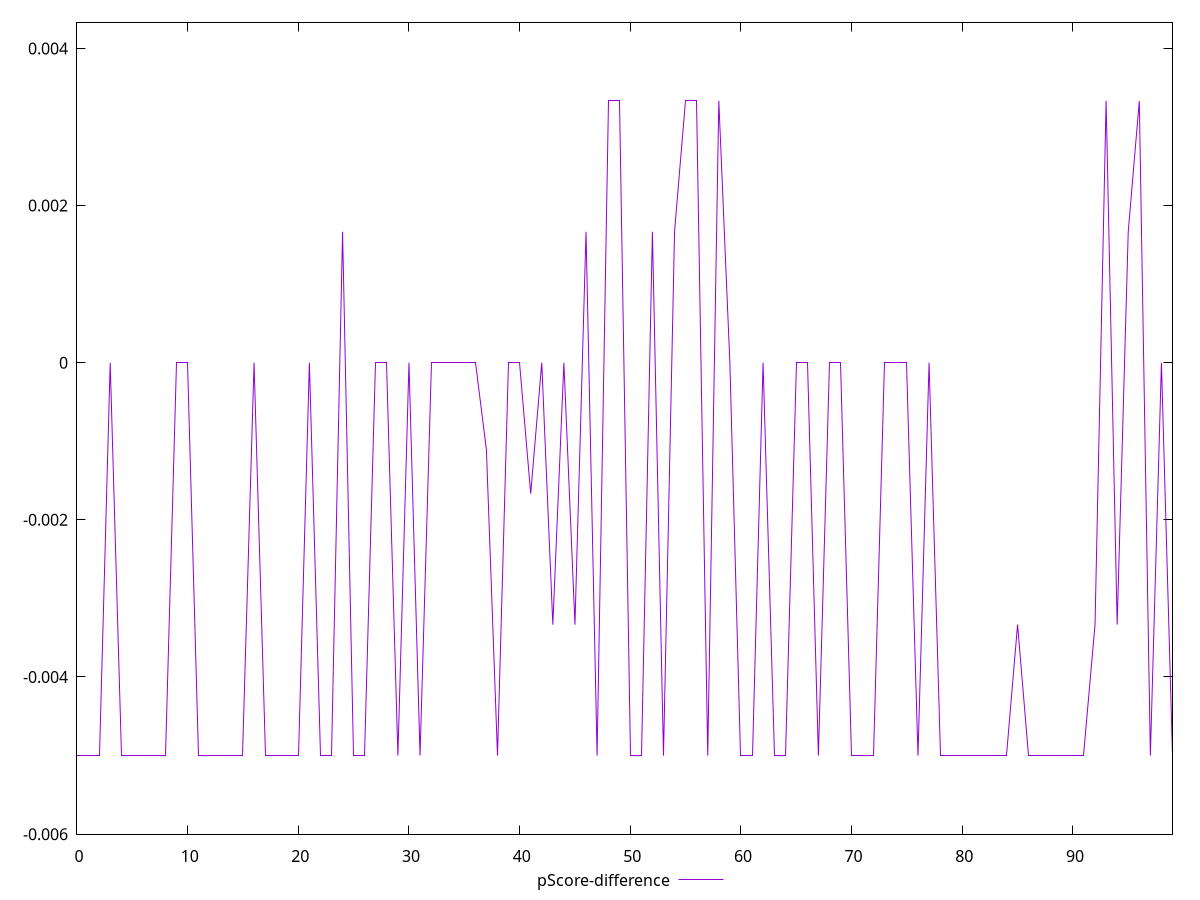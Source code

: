 reset

$pScoreDifference <<EOF
0 -0.0050000000000000044
1 -0.0050000000000000044
2 -0.0050000000000000044
3 0
4 -0.0050000000000000044
5 -0.0050000000000000044
6 -0.0050000000000000044
7 -0.0050000000000000044
8 -0.0050000000000000044
9 0
10 0
11 -0.0050000000000000044
12 -0.0050000000000000044
13 -0.0050000000000000044
14 -0.0050000000000000044
15 -0.0050000000000000044
16 0
17 -0.0050000000000000044
18 -0.0050000000000000044
19 -0.0050000000000000044
20 -0.0050000000000000044
21 0
22 -0.0050000000000000044
23 -0.0050000000000000044
24 0.0016666666666665941
25 -0.0050000000000000044
26 -0.0050000000000000044
27 0
28 0
29 -0.0050000000000000044
30 0
31 -0.0050000000000000044
32 0
33 0
34 0
35 0
36 0
37 -0.0011111111111110628
38 -0.0050000000000000044
39 0
40 0
41 -0.0016666666666665941
42 0
43 -0.0033333333333334103
44 0
45 -0.0033333333333332993
46 0.0016666666666665941
47 -0.0050000000000000044
48 0.0033333333333332993
49 0.0033333333333332993
50 -0.0050000000000000044
51 -0.0050000000000000044
52 0.0016666666666667052
53 -0.0050000000000000044
54 0.0016666666666667052
55 0.0033333333333332993
56 0.0033333333333332993
57 -0.0050000000000000044
58 0.0033333333333332993
59 0
60 -0.0050000000000000044
61 -0.0050000000000000044
62 0
63 -0.0050000000000000044
64 -0.0050000000000000044
65 0
66 0
67 -0.0050000000000000044
68 0
69 0
70 -0.0050000000000000044
71 -0.0050000000000000044
72 -0.0050000000000000044
73 0
74 0
75 0
76 -0.0050000000000000044
77 0
78 -0.0050000000000000044
79 -0.0050000000000000044
80 -0.0050000000000000044
81 -0.0050000000000000044
82 -0.0050000000000000044
83 -0.0050000000000000044
84 -0.0050000000000000044
85 -0.0033333333333334103
86 -0.0050000000000000044
87 -0.0050000000000000044
88 -0.0050000000000000044
89 -0.0050000000000000044
90 -0.0050000000000000044
91 -0.0050000000000000044
92 -0.0033333333333334103
93 0.0033333333333332993
94 -0.0033333333333332993
95 0.0016666666666667052
96 0.0033333333333332993
97 -0.0050000000000000044
98 0
99 -0.0050000000000000044
EOF

set key outside below
set xrange [0:99]
set yrange [-0.0060000000000000045:0.004333333333333299]
set trange [-0.0060000000000000045:0.004333333333333299]
set terminal svg size 640, 500 enhanced background rgb 'white'
set output "reprap/unused-css-rules/samples/pages+cached+noexternal/pScore-difference/values.svg"

plot $pScoreDifference title "pScore-difference" with line

reset
